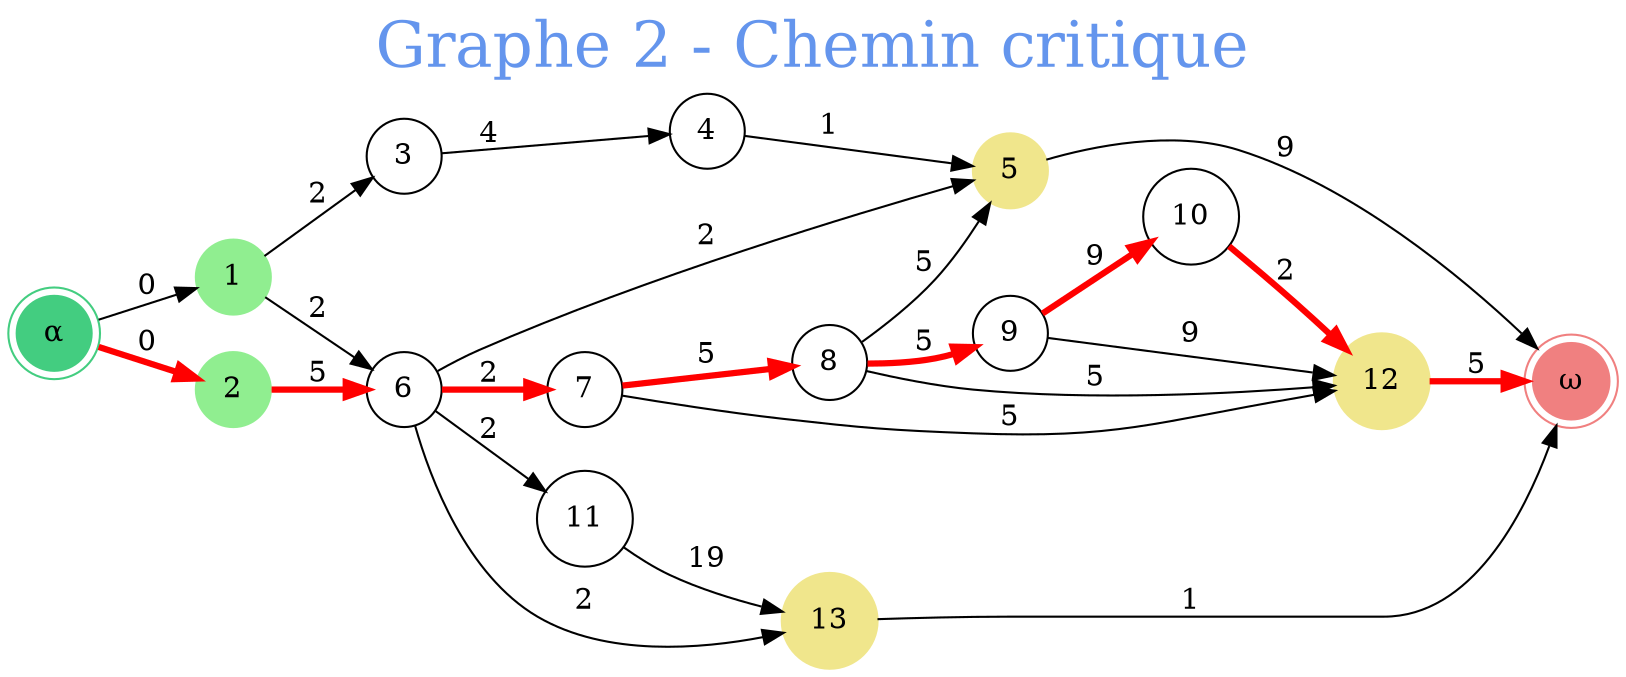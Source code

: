 // Graphe 2 - Chemin critique
digraph {
	rankdir=LR
	graph [fontcolor=cornflowerblue fontsize=30 label="Graphe 2 - Chemin critique" labelloc=t]
	0 [label="α" color=seagreen3 shape=doublecircle style=filled]
	1 [label=1 color=lightgreen shape=circle style=filled]
	2 [label=2 color=lightgreen shape=circle style=filled]
	3 [label=3 shape=circle]
	4 [label=4 shape=circle]
	5 [label=5 color=khaki shape=circle style=filled]
	6 [label=6 shape=circle]
	7 [label=7 shape=circle]
	8 [label=8 shape=circle]
	9 [label=9 shape=circle]
	10 [label=10 shape=circle]
	11 [label=11 shape=circle]
	12 [label=12 color=khaki shape=circle style=filled]
	13 [label=13 color=khaki shape=circle style=filled]
	14 [label="ω" color=lightcoral shape=doublecircle style=filled]
	0 -> 1 [label=0]
	1 -> 3 [label=2]
	1 -> 6 [label=2]
	3 -> 4 [label=4]
	4 -> 5 [label=1]
	5 -> 14 [label=9]
	6 -> 5 [label=2]
	6 -> 11 [label=2]
	6 -> 13 [label=2]
	7 -> 12 [label=5]
	8 -> 5 [label=5]
	8 -> 12 [label=5]
	9 -> 12 [label=9]
	11 -> 13 [label=19]
	13 -> 14 [label=1]
	9 -> 10 [label=9 color=red constraint=true penwidth=3.0]
	6 -> 7 [label=2 color=red constraint=true penwidth=3.0]
	0 -> 2 [label=0 color=red constraint=true penwidth=3.0]
	8 -> 9 [label=5 color=red constraint=true penwidth=3.0]
	2 -> 6 [label=5 color=red constraint=true penwidth=3.0]
	12 -> 14 [label=5 color=red constraint=true penwidth=3.0]
	10 -> 12 [label=2 color=red constraint=true penwidth=3.0]
	7 -> 8 [label=5 color=red constraint=true penwidth=3.0]
}

